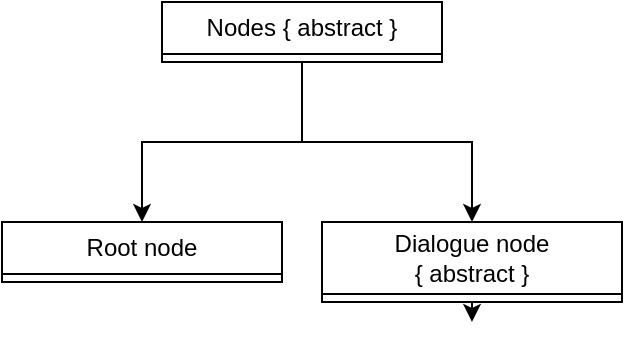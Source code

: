 <mxfile version="22.1.16" type="device">
  <diagram name="Page-1" id="dJi5VRqOonyrnNemtCTE">
    <mxGraphModel dx="691" dy="-1" grid="1" gridSize="10" guides="1" tooltips="1" connect="1" arrows="1" fold="1" page="0" pageScale="1" pageWidth="827" pageHeight="1169" math="0" shadow="0">
      <root>
        <mxCell id="0" />
        <mxCell id="1" parent="0" />
        <mxCell id="qTiD9YKsBHqTvjV5nqIr-10" style="edgeStyle=orthogonalEdgeStyle;rounded=0;orthogonalLoop=1;jettySize=auto;html=1;" edge="1" parent="1" source="qTiD9YKsBHqTvjV5nqIr-5" target="qTiD9YKsBHqTvjV5nqIr-9">
          <mxGeometry relative="1" as="geometry" />
        </mxCell>
        <mxCell id="qTiD9YKsBHqTvjV5nqIr-12" style="edgeStyle=orthogonalEdgeStyle;rounded=0;orthogonalLoop=1;jettySize=auto;html=1;" edge="1" parent="1" source="qTiD9YKsBHqTvjV5nqIr-5" target="qTiD9YKsBHqTvjV5nqIr-11">
          <mxGeometry relative="1" as="geometry" />
        </mxCell>
        <mxCell id="qTiD9YKsBHqTvjV5nqIr-5" value="Nodes { abstract }" style="swimlane;fontStyle=0;childLayout=stackLayout;horizontal=1;startSize=26;fillColor=none;horizontalStack=0;resizeParent=1;resizeParentMax=0;resizeLast=0;collapsible=1;marginBottom=0;whiteSpace=wrap;html=1;" vertex="1" parent="1">
          <mxGeometry x="370" y="530" width="140" height="30" as="geometry" />
        </mxCell>
        <mxCell id="qTiD9YKsBHqTvjV5nqIr-13" style="edgeStyle=orthogonalEdgeStyle;rounded=0;orthogonalLoop=1;jettySize=auto;html=1;exitX=0.5;exitY=1;exitDx=0;exitDy=0;" edge="1" parent="1" source="qTiD9YKsBHqTvjV5nqIr-9">
          <mxGeometry relative="1" as="geometry">
            <mxPoint x="524.96" y="689.96" as="targetPoint" />
          </mxGeometry>
        </mxCell>
        <mxCell id="qTiD9YKsBHqTvjV5nqIr-9" value="Dialogue node &lt;br&gt;{ abstract }" style="swimlane;fontStyle=0;childLayout=stackLayout;horizontal=1;startSize=36;fillColor=none;horizontalStack=0;resizeParent=1;resizeParentMax=0;resizeLast=0;collapsible=1;marginBottom=0;whiteSpace=wrap;html=1;" vertex="1" parent="1">
          <mxGeometry x="450" y="640" width="150" height="40" as="geometry" />
        </mxCell>
        <mxCell id="qTiD9YKsBHqTvjV5nqIr-11" value="Root node" style="swimlane;fontStyle=0;childLayout=stackLayout;horizontal=1;startSize=26;fillColor=none;horizontalStack=0;resizeParent=1;resizeParentMax=0;resizeLast=0;collapsible=1;marginBottom=0;whiteSpace=wrap;html=1;" vertex="1" parent="1">
          <mxGeometry x="290" y="640" width="140" height="30" as="geometry" />
        </mxCell>
      </root>
    </mxGraphModel>
  </diagram>
</mxfile>

